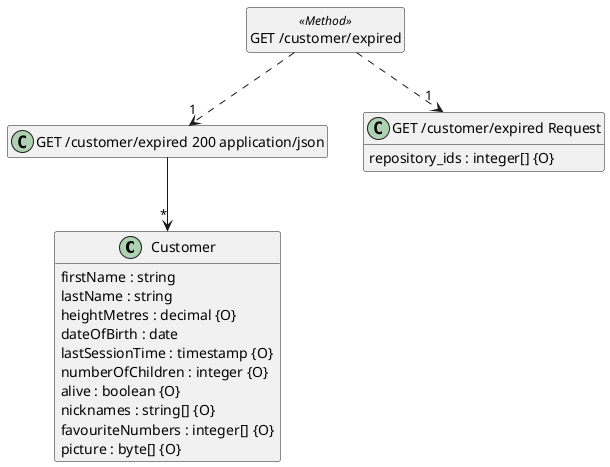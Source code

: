 @startuml
hide <<Method>> circle
hide empty methods
hide empty fields
set namespaceSeparator none

class "Customer" {
  firstName : string
  lastName : string
  heightMetres : decimal {O}
  dateOfBirth : date
  lastSessionTime : timestamp {O}
  numberOfChildren : integer {O}
  alive : boolean {O}
  nicknames : string[] {O}
  favouriteNumbers : integer[] {O}
  picture : byte[] {O}
}

class "GET /customer/expired" <<Method>> {
}

class "GET /customer/expired 200 application/json" {
}

class "GET /customer/expired Request" {
  repository_ids : integer[] {O}
}

"GET /customer/expired 200 application/json" --> "*" "Customer"

"GET /customer/expired" ..> "1" "GET /customer/expired 200 application/json"

"GET /customer/expired" ..> "1" "GET /customer/expired Request"

@enduml